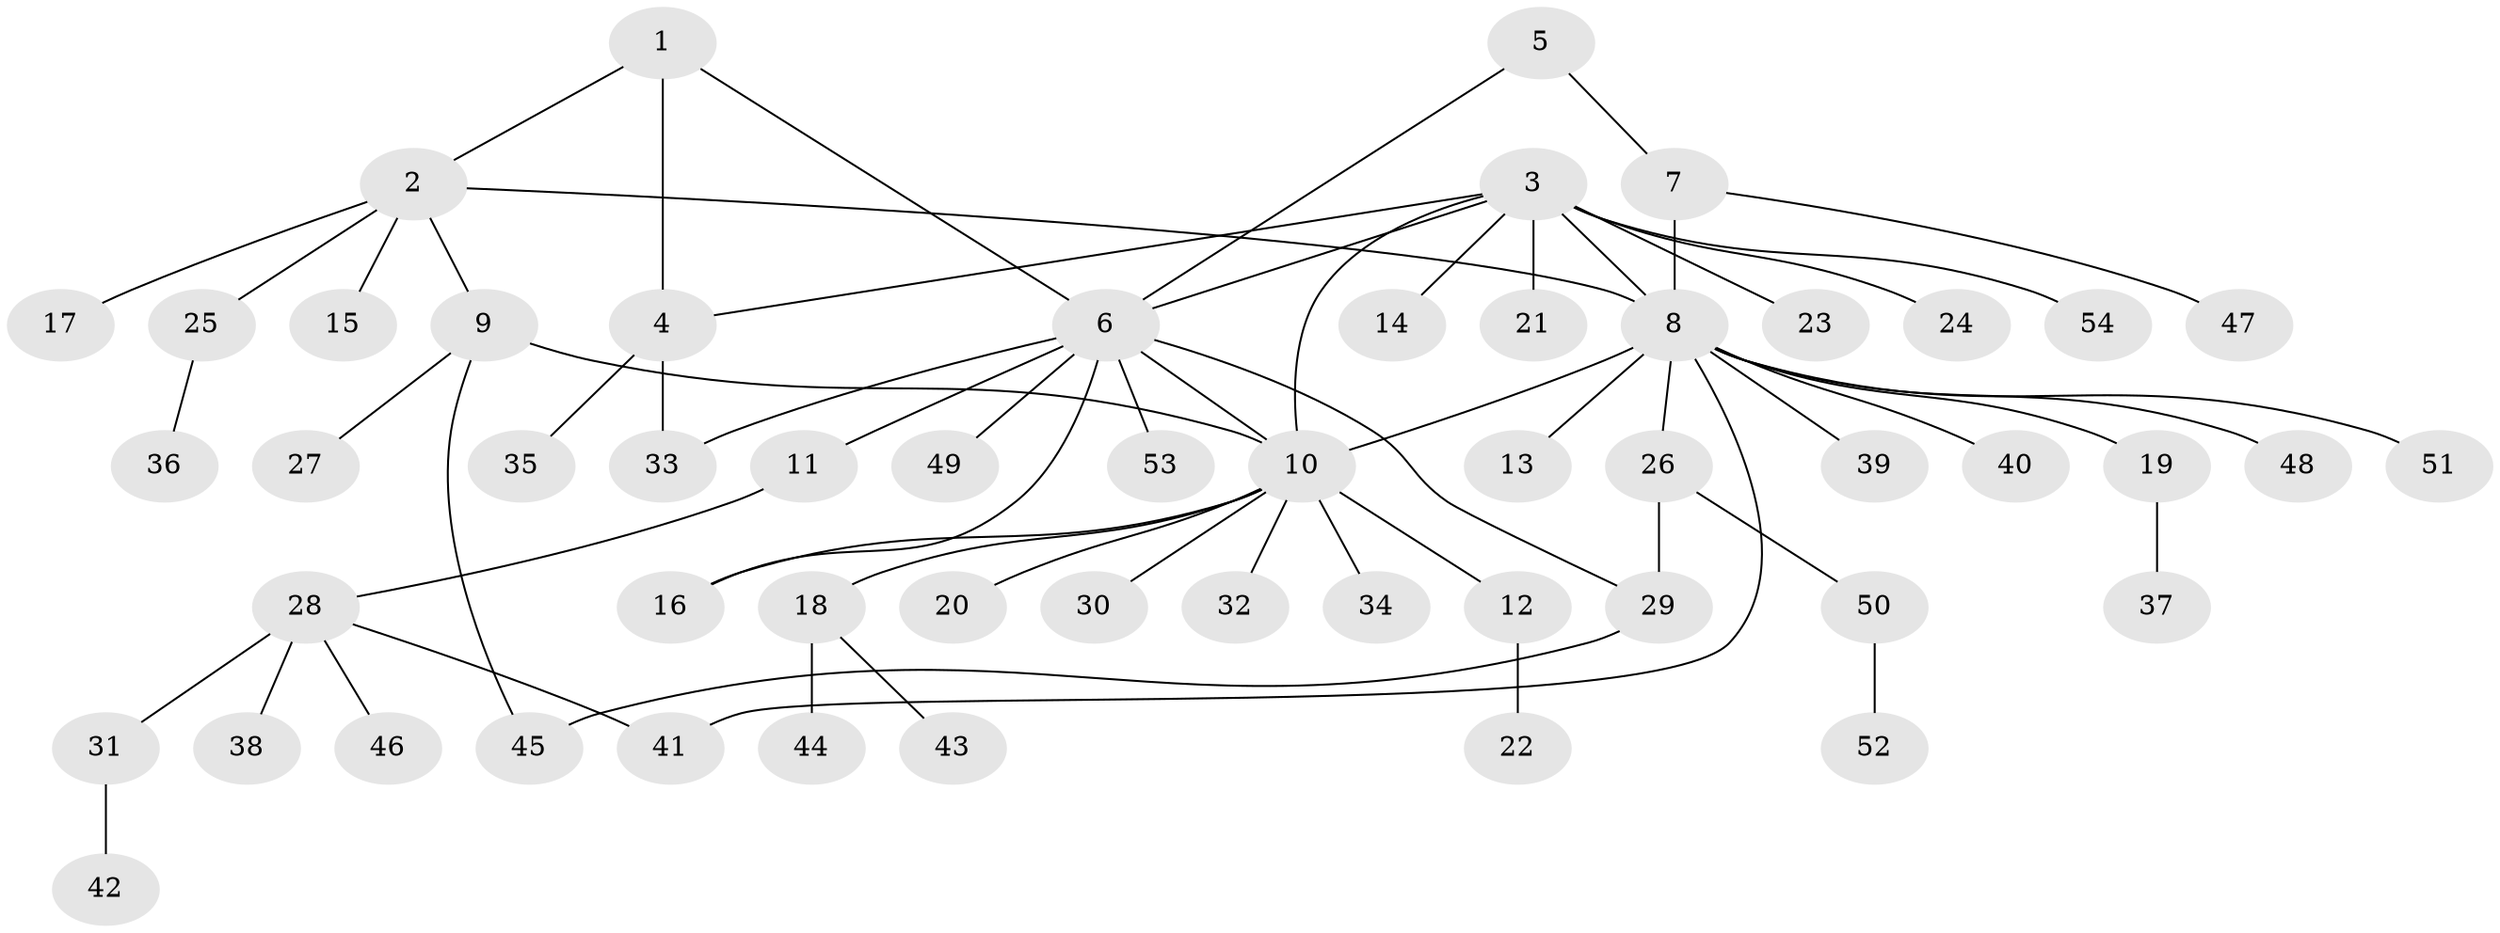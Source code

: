 // Generated by graph-tools (version 1.1) at 2025/16/03/09/25 04:16:11]
// undirected, 54 vertices, 64 edges
graph export_dot {
graph [start="1"]
  node [color=gray90,style=filled];
  1;
  2;
  3;
  4;
  5;
  6;
  7;
  8;
  9;
  10;
  11;
  12;
  13;
  14;
  15;
  16;
  17;
  18;
  19;
  20;
  21;
  22;
  23;
  24;
  25;
  26;
  27;
  28;
  29;
  30;
  31;
  32;
  33;
  34;
  35;
  36;
  37;
  38;
  39;
  40;
  41;
  42;
  43;
  44;
  45;
  46;
  47;
  48;
  49;
  50;
  51;
  52;
  53;
  54;
  1 -- 2;
  1 -- 4;
  1 -- 6;
  2 -- 8;
  2 -- 9;
  2 -- 15;
  2 -- 17;
  2 -- 25;
  3 -- 4;
  3 -- 6;
  3 -- 8;
  3 -- 10;
  3 -- 14;
  3 -- 21;
  3 -- 23;
  3 -- 24;
  3 -- 54;
  4 -- 33;
  4 -- 35;
  5 -- 6;
  5 -- 7;
  6 -- 10;
  6 -- 11;
  6 -- 16;
  6 -- 29;
  6 -- 33;
  6 -- 49;
  6 -- 53;
  7 -- 8;
  7 -- 47;
  8 -- 10;
  8 -- 13;
  8 -- 19;
  8 -- 26;
  8 -- 39;
  8 -- 40;
  8 -- 41;
  8 -- 48;
  8 -- 51;
  9 -- 10;
  9 -- 27;
  9 -- 45;
  10 -- 12;
  10 -- 16;
  10 -- 18;
  10 -- 20;
  10 -- 30;
  10 -- 32;
  10 -- 34;
  11 -- 28;
  12 -- 22;
  18 -- 43;
  18 -- 44;
  19 -- 37;
  25 -- 36;
  26 -- 29;
  26 -- 50;
  28 -- 31;
  28 -- 38;
  28 -- 41;
  28 -- 46;
  29 -- 45;
  31 -- 42;
  50 -- 52;
}
